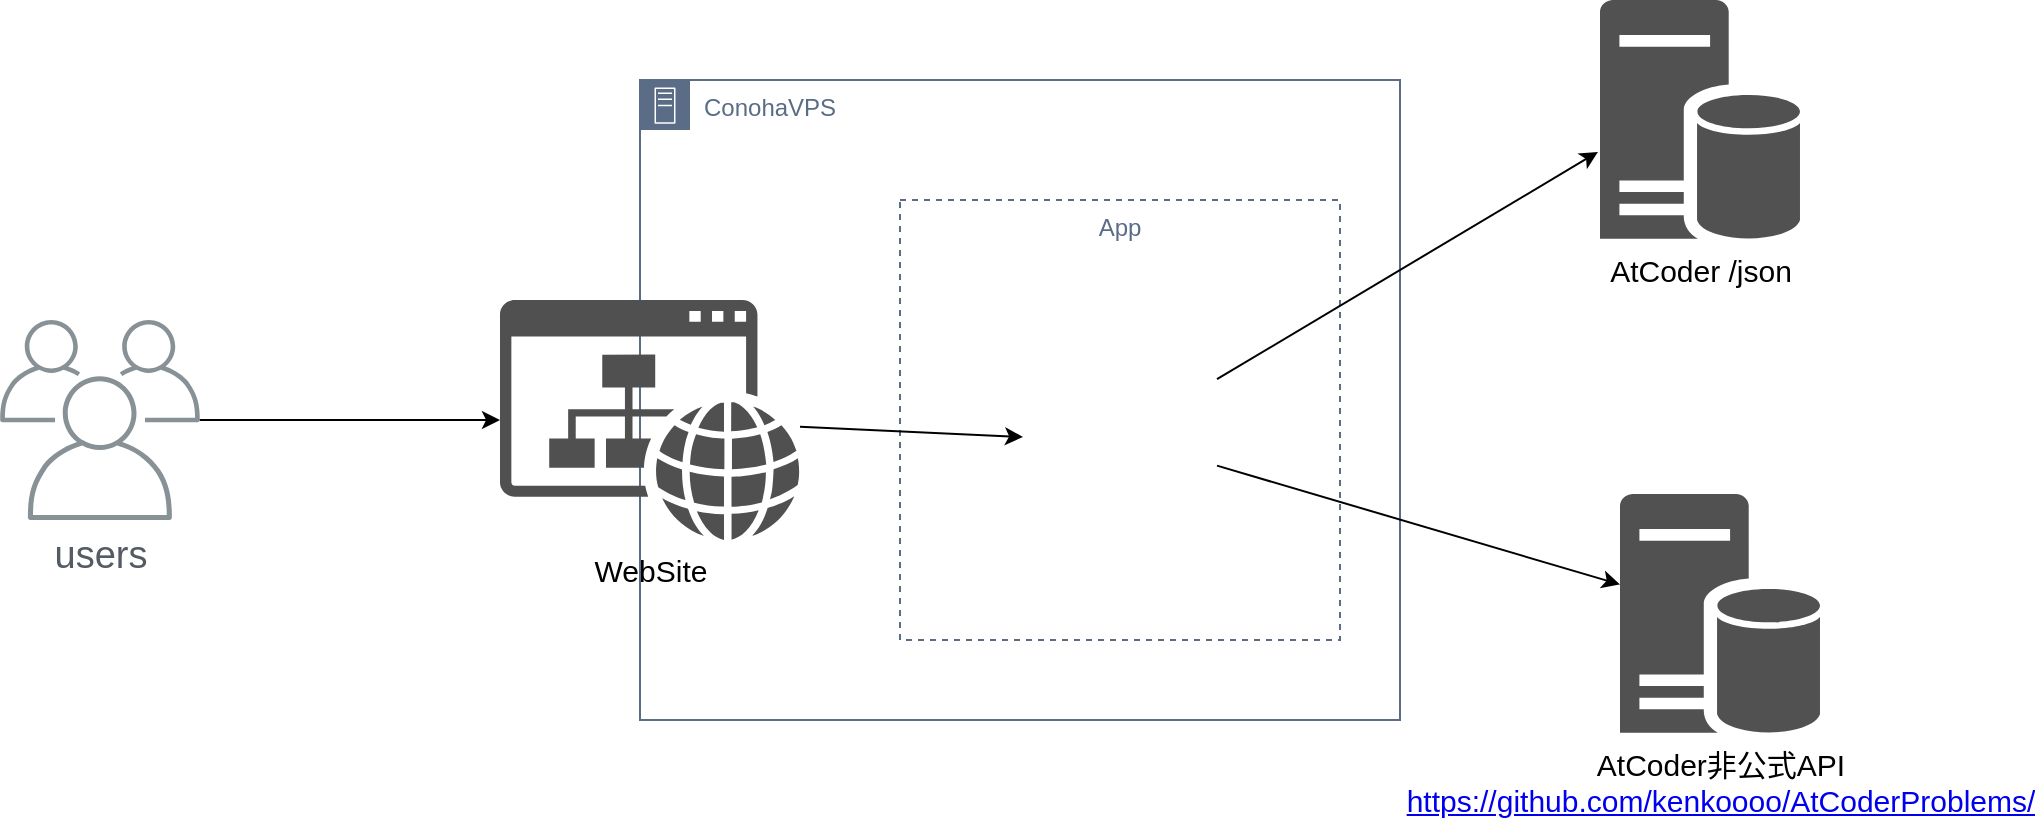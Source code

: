 <mxfile version="13.0.5" type="github">
  <diagram id="Ht1M8jgEwFfnCIfOTk4-" name="Page-1">
    <mxGraphModel dx="1422" dy="1589" grid="1" gridSize="10" guides="1" tooltips="1" connect="1" arrows="1" fold="1" page="1" pageScale="1" pageWidth="1169" pageHeight="827" math="0" shadow="0">
      <root>
        <mxCell id="0" />
        <mxCell id="1" parent="0" />
        <mxCell id="-QIqqS6FcozeZaD46vu--11" value="ConohaVPS" style="points=[[0,0],[0.25,0],[0.5,0],[0.75,0],[1,0],[1,0.25],[1,0.5],[1,0.75],[1,1],[0.75,1],[0.5,1],[0.25,1],[0,1],[0,0.75],[0,0.5],[0,0.25]];outlineConnect=0;gradientColor=none;html=1;whiteSpace=wrap;fontSize=12;fontStyle=0;shape=mxgraph.aws4.group;grIcon=mxgraph.aws4.group_on_premise;strokeColor=#5A6C86;fillColor=none;verticalAlign=top;align=left;spacingLeft=30;fontColor=#5A6C86;dashed=0;" parent="1" vertex="1">
          <mxGeometry x="430" y="-620" width="380" height="320" as="geometry" />
        </mxCell>
        <mxCell id="-QIqqS6FcozeZaD46vu--19" value="App" style="fillColor=none;strokeColor=#5A6C86;dashed=1;verticalAlign=top;fontStyle=0;fontColor=#5A6C86;" parent="1" vertex="1">
          <mxGeometry x="560" y="-560" width="220" height="220" as="geometry" />
        </mxCell>
        <mxCell id="-QIqqS6FcozeZaD46vu--10" value="users" style="outlineConnect=0;gradientColor=none;fontColor=#545B64;strokeColor=none;fillColor=#879196;dashed=0;verticalLabelPosition=bottom;verticalAlign=top;align=center;html=1;fontSize=19;fontStyle=0;aspect=fixed;shape=mxgraph.aws4.illustration_users;pointerEvents=1" parent="1" vertex="1">
          <mxGeometry x="110" y="-500" width="100" height="100" as="geometry" />
        </mxCell>
        <mxCell id="-QIqqS6FcozeZaD46vu--12" value="" style="shape=image;html=1;verticalAlign=top;verticalLabelPosition=bottom;labelBackgroundColor=#ffffff;imageAspect=0;aspect=fixed;image=https://cdn3.iconfinder.com/data/icons/logos-and-brands-adobe/512/97_Docker-128.png;strokeColor=#0066CC;fillColor=#007FFF;" parent="1" vertex="1">
          <mxGeometry x="621.5" y="-490" width="97" height="97" as="geometry" />
        </mxCell>
        <mxCell id="-QIqqS6FcozeZaD46vu--14" value="&lt;font style=&quot;font-size: 15px&quot;&gt;AtCoder /json&lt;/font&gt;" style="pointerEvents=1;shadow=0;dashed=0;html=1;strokeColor=none;labelPosition=center;verticalLabelPosition=bottom;verticalAlign=top;align=center;fillColor=#515151;shape=mxgraph.mscae.enterprise.database_server" parent="1" vertex="1">
          <mxGeometry x="910" y="-660" width="100" height="120" as="geometry" />
        </mxCell>
        <mxCell id="-QIqqS6FcozeZaD46vu--16" value="AtCoder非公式API&lt;br style=&quot;font-size: 15px;&quot;&gt;&lt;a href=&quot;https://github.com/kenkoooo/AtCoderProblems/&quot; style=&quot;font-size: 15px;&quot;&gt;https://github.com/kenkoooo/AtCoderProblems/&lt;/a&gt;" style="pointerEvents=1;shadow=0;dashed=0;html=1;strokeColor=none;labelPosition=center;verticalLabelPosition=bottom;verticalAlign=top;align=center;fillColor=#515151;shape=mxgraph.mscae.enterprise.database_server;horizontal=1;fontSize=15;" parent="1" vertex="1">
          <mxGeometry x="920" y="-413" width="100" height="120" as="geometry" />
        </mxCell>
        <mxCell id="-QIqqS6FcozeZaD46vu--15" value="" style="shape=image;html=1;verticalAlign=top;verticalLabelPosition=bottom;labelBackgroundColor=#ffffff;imageAspect=0;aspect=fixed;image=https://cdn0.iconfinder.com/data/icons/social-media-2183/512/social__media__social_media__github_-128.png;strokeColor=#0066CC;fillColor=#007FFF;" parent="1" vertex="1">
          <mxGeometry x="890" y="-353" width="70" height="70" as="geometry" />
        </mxCell>
        <mxCell id="-QIqqS6FcozeZaD46vu--21" value="&lt;font style=&quot;font-size: 15px&quot;&gt;WebSite&lt;/font&gt;" style="pointerEvents=1;shadow=0;dashed=0;html=1;strokeColor=none;fillColor=#505050;labelPosition=center;verticalLabelPosition=bottom;verticalAlign=top;outlineConnect=0;align=center;shape=mxgraph.office.sites.website;" parent="1" vertex="1">
          <mxGeometry x="360" y="-510" width="150" height="120" as="geometry" />
        </mxCell>
        <mxCell id="mchQ4MAC3xxZWC-NREM0-5" value="" style="endArrow=classic;html=1;fontSize=15;" edge="1" parent="1" source="-QIqqS6FcozeZaD46vu--10" target="-QIqqS6FcozeZaD46vu--21">
          <mxGeometry width="50" height="50" relative="1" as="geometry">
            <mxPoint x="560" y="-410" as="sourcePoint" />
            <mxPoint x="350" y="-460" as="targetPoint" />
          </mxGeometry>
        </mxCell>
        <mxCell id="mchQ4MAC3xxZWC-NREM0-6" value="" style="endArrow=classic;html=1;fontSize=15;entryX=-0.01;entryY=0.633;entryDx=0;entryDy=0;entryPerimeter=0;" edge="1" parent="1" source="-QIqqS6FcozeZaD46vu--12" target="-QIqqS6FcozeZaD46vu--14">
          <mxGeometry width="50" height="50" relative="1" as="geometry">
            <mxPoint x="560" y="-410" as="sourcePoint" />
            <mxPoint x="610" y="-460" as="targetPoint" />
          </mxGeometry>
        </mxCell>
        <mxCell id="mchQ4MAC3xxZWC-NREM0-7" value="" style="endArrow=classic;html=1;fontSize=15;" edge="1" parent="1" source="-QIqqS6FcozeZaD46vu--12" target="-QIqqS6FcozeZaD46vu--16">
          <mxGeometry width="50" height="50" relative="1" as="geometry">
            <mxPoint x="560" y="-410" as="sourcePoint" />
            <mxPoint x="610" y="-460" as="targetPoint" />
          </mxGeometry>
        </mxCell>
        <mxCell id="mchQ4MAC3xxZWC-NREM0-8" value="" style="endArrow=classic;html=1;fontSize=15;entryX=0;entryY=0.5;entryDx=0;entryDy=0;" edge="1" parent="1" source="-QIqqS6FcozeZaD46vu--21" target="-QIqqS6FcozeZaD46vu--12">
          <mxGeometry width="50" height="50" relative="1" as="geometry">
            <mxPoint x="560" y="-410" as="sourcePoint" />
            <mxPoint x="610" y="-460" as="targetPoint" />
          </mxGeometry>
        </mxCell>
      </root>
    </mxGraphModel>
  </diagram>
</mxfile>
